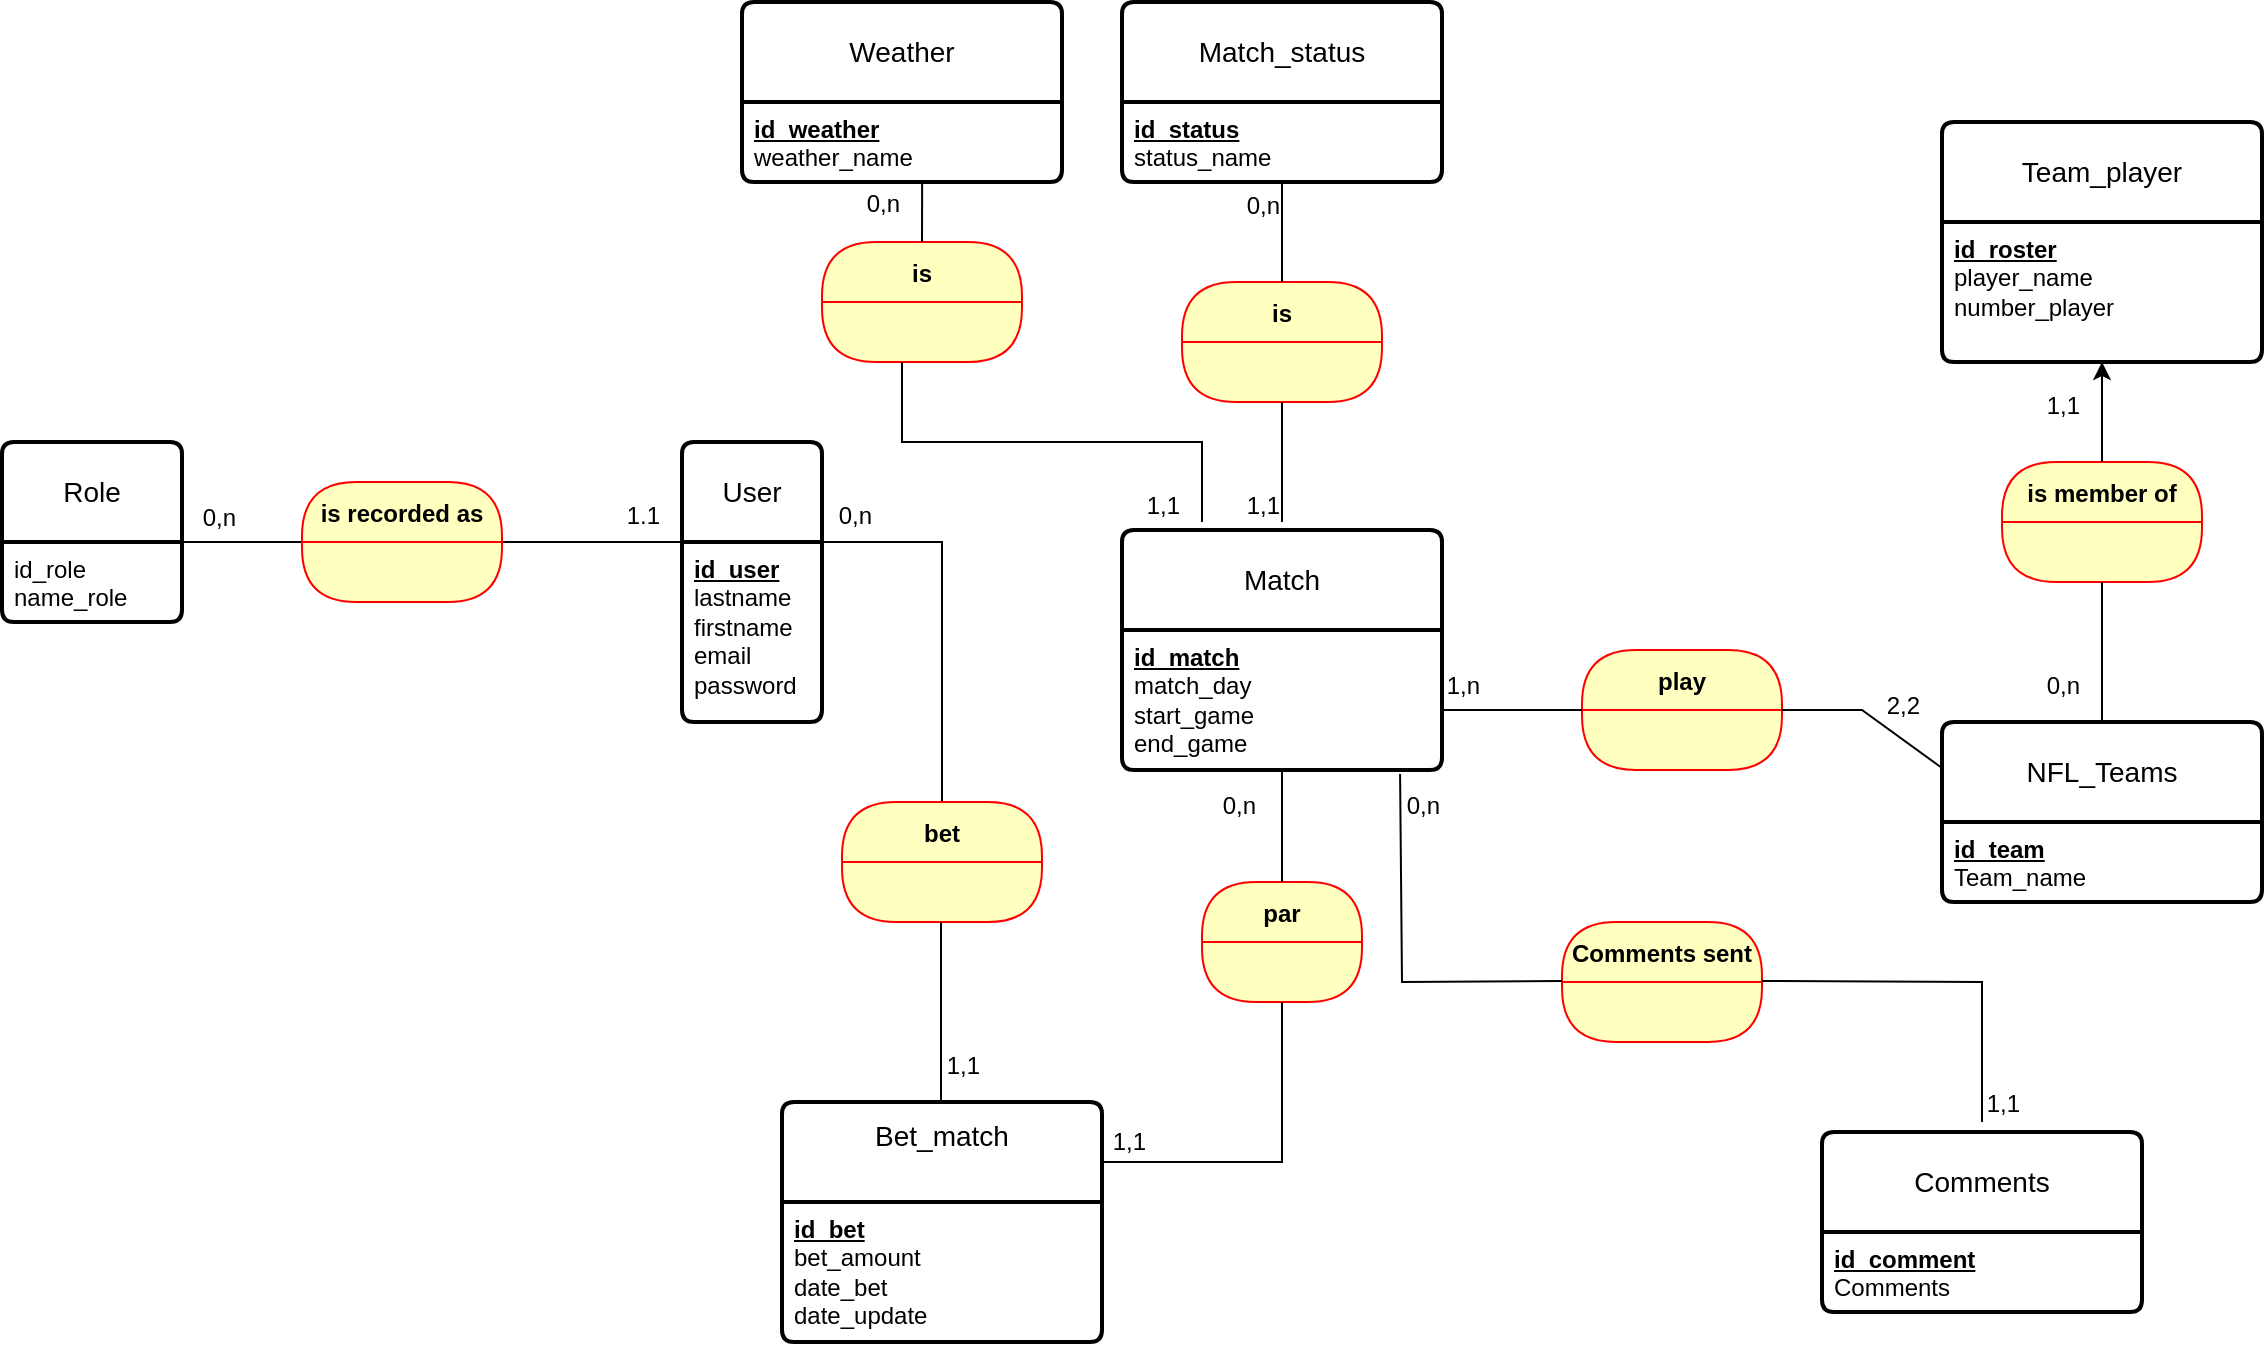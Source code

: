 <mxfile version="21.3.4" type="github">
  <diagram name="Page-1" id="Gw6h3Obzz_ftjXIXXvwf">
    <mxGraphModel dx="1290" dy="511" grid="1" gridSize="10" guides="1" tooltips="1" connect="1" arrows="1" fold="1" page="1" pageScale="1" pageWidth="1169" pageHeight="827" math="0" shadow="0">
      <root>
        <mxCell id="0" />
        <mxCell id="1" parent="0" />
        <mxCell id="wsKt21fqOUYOqHdjAf_r-4" value="Match" style="swimlane;childLayout=stackLayout;horizontal=1;startSize=50;horizontalStack=0;rounded=1;fontSize=14;fontStyle=0;strokeWidth=2;resizeParent=0;resizeLast=1;shadow=0;dashed=0;align=center;arcSize=4;whiteSpace=wrap;html=1;" parent="1" vertex="1">
          <mxGeometry x="580" y="294" width="160" height="120" as="geometry" />
        </mxCell>
        <mxCell id="wsKt21fqOUYOqHdjAf_r-5" value="&lt;div&gt;&lt;b&gt;&lt;u&gt;id_match&lt;/u&gt;&lt;/b&gt;&lt;/div&gt;&lt;div&gt;match_day&lt;br&gt;&lt;/div&gt;&lt;div&gt;start_game&lt;/div&gt;&lt;div&gt;end_game&lt;/div&gt;&lt;div&gt;&lt;br&gt;&lt;/div&gt;&lt;div&gt;&lt;br&gt;&lt;/div&gt;" style="align=left;strokeColor=none;fillColor=none;spacingLeft=4;fontSize=12;verticalAlign=top;resizable=0;rotatable=0;part=1;html=1;" parent="wsKt21fqOUYOqHdjAf_r-4" vertex="1">
          <mxGeometry y="50" width="160" height="70" as="geometry" />
        </mxCell>
        <mxCell id="wsKt21fqOUYOqHdjAf_r-7" value="NFL_Teams" style="swimlane;childLayout=stackLayout;horizontal=1;startSize=50;horizontalStack=0;rounded=1;fontSize=14;fontStyle=0;strokeWidth=2;resizeParent=0;resizeLast=1;shadow=0;dashed=0;align=center;arcSize=4;whiteSpace=wrap;html=1;" parent="1" vertex="1">
          <mxGeometry x="990" y="390" width="160" height="90" as="geometry" />
        </mxCell>
        <mxCell id="wsKt21fqOUYOqHdjAf_r-8" value="&lt;div&gt;&lt;b&gt;&lt;u&gt;id_team&lt;/u&gt;&lt;/b&gt;&lt;/div&gt;&lt;div&gt;Team_name&lt;/div&gt;&lt;div&gt;&lt;br&gt;&lt;/div&gt;" style="align=left;strokeColor=none;fillColor=none;spacingLeft=4;fontSize=12;verticalAlign=top;resizable=0;rotatable=0;part=1;html=1;" parent="wsKt21fqOUYOqHdjAf_r-7" vertex="1">
          <mxGeometry y="50" width="160" height="40" as="geometry" />
        </mxCell>
        <mxCell id="5XFzmEXr4MJCosm6xX2L-1" value="User" style="swimlane;childLayout=stackLayout;horizontal=1;startSize=50;horizontalStack=0;rounded=1;fontSize=14;fontStyle=0;strokeWidth=2;resizeParent=0;resizeLast=1;shadow=0;dashed=0;align=center;arcSize=4;whiteSpace=wrap;html=1;" parent="1" vertex="1">
          <mxGeometry x="360" y="250" width="70" height="140" as="geometry" />
        </mxCell>
        <mxCell id="5XFzmEXr4MJCosm6xX2L-2" value="&lt;div&gt;&lt;b&gt;&lt;u&gt;id_user&lt;/u&gt;&lt;/b&gt;&lt;/div&gt;&lt;div&gt;lastname&lt;/div&gt;&lt;div&gt;firstname&lt;/div&gt;&lt;div&gt;email&lt;/div&gt;&lt;div&gt;password&lt;/div&gt;&lt;div&gt;&lt;br&gt;&lt;/div&gt;&lt;div&gt;&lt;br&gt;&lt;/div&gt;" style="align=left;strokeColor=none;fillColor=none;spacingLeft=4;fontSize=12;verticalAlign=top;resizable=0;rotatable=0;part=1;html=1;" parent="5XFzmEXr4MJCosm6xX2L-1" vertex="1">
          <mxGeometry y="50" width="70" height="90" as="geometry" />
        </mxCell>
        <mxCell id="5XFzmEXr4MJCosm6xX2L-3" value="&lt;div&gt;Bet_match&lt;/div&gt;&lt;div&gt;&lt;br&gt;&lt;/div&gt;" style="swimlane;childLayout=stackLayout;horizontal=1;startSize=50;horizontalStack=0;rounded=1;fontSize=14;fontStyle=0;strokeWidth=2;resizeParent=0;resizeLast=1;shadow=0;dashed=0;align=center;arcSize=4;whiteSpace=wrap;html=1;" parent="1" vertex="1">
          <mxGeometry x="410" y="580" width="160" height="120" as="geometry" />
        </mxCell>
        <mxCell id="5XFzmEXr4MJCosm6xX2L-4" value="&lt;div&gt;&lt;b&gt;&lt;u&gt;id_bet&lt;/u&gt;&lt;/b&gt;&lt;/div&gt;&lt;div&gt;bet_amount&lt;/div&gt;&lt;div&gt;date_bet&lt;/div&gt;date_update" style="align=left;strokeColor=none;fillColor=none;spacingLeft=4;fontSize=12;verticalAlign=top;resizable=0;rotatable=0;part=1;html=1;" parent="5XFzmEXr4MJCosm6xX2L-3" vertex="1">
          <mxGeometry y="50" width="160" height="70" as="geometry" />
        </mxCell>
        <mxCell id="GG5rKBl0zWL7bbtaTnsB-2" value="Match_status" style="swimlane;childLayout=stackLayout;horizontal=1;startSize=50;horizontalStack=0;rounded=1;fontSize=14;fontStyle=0;strokeWidth=2;resizeParent=0;resizeLast=1;shadow=0;dashed=0;align=center;arcSize=4;whiteSpace=wrap;html=1;" vertex="1" parent="1">
          <mxGeometry x="580" y="30" width="160" height="90" as="geometry" />
        </mxCell>
        <mxCell id="GG5rKBl0zWL7bbtaTnsB-3" value="&lt;div&gt;&lt;b&gt;&lt;u&gt;id_status&lt;/u&gt;&lt;/b&gt;&lt;/div&gt;&lt;div&gt;status_name&lt;br&gt;&lt;/div&gt;&lt;br&gt;" style="align=left;strokeColor=none;fillColor=none;spacingLeft=4;fontSize=12;verticalAlign=top;resizable=0;rotatable=0;part=1;html=1;" vertex="1" parent="GG5rKBl0zWL7bbtaTnsB-2">
          <mxGeometry y="50" width="160" height="40" as="geometry" />
        </mxCell>
        <mxCell id="GG5rKBl0zWL7bbtaTnsB-4" value="Team_player" style="swimlane;childLayout=stackLayout;horizontal=1;startSize=50;horizontalStack=0;rounded=1;fontSize=14;fontStyle=0;strokeWidth=2;resizeParent=0;resizeLast=1;shadow=0;dashed=0;align=center;arcSize=4;whiteSpace=wrap;html=1;" vertex="1" parent="1">
          <mxGeometry x="990" y="90" width="160" height="120" as="geometry" />
        </mxCell>
        <mxCell id="GG5rKBl0zWL7bbtaTnsB-5" value="&lt;div&gt;&lt;b&gt;&lt;u&gt;id_roster&lt;/u&gt;&lt;/b&gt;&lt;/div&gt;&lt;div&gt;player_name&lt;/div&gt;&lt;div&gt;number_player&lt;/div&gt;&lt;div&gt;&lt;br&gt;&lt;/div&gt;" style="align=left;strokeColor=none;fillColor=none;spacingLeft=4;fontSize=12;verticalAlign=top;resizable=0;rotatable=0;part=1;html=1;" vertex="1" parent="GG5rKBl0zWL7bbtaTnsB-4">
          <mxGeometry y="50" width="160" height="70" as="geometry" />
        </mxCell>
        <mxCell id="GG5rKBl0zWL7bbtaTnsB-6" value="Role" style="swimlane;childLayout=stackLayout;horizontal=1;startSize=50;horizontalStack=0;rounded=1;fontSize=14;fontStyle=0;strokeWidth=2;resizeParent=0;resizeLast=1;shadow=0;dashed=0;align=center;arcSize=4;whiteSpace=wrap;html=1;" vertex="1" parent="1">
          <mxGeometry x="20" y="250" width="90" height="90" as="geometry" />
        </mxCell>
        <mxCell id="GG5rKBl0zWL7bbtaTnsB-7" value="&lt;div&gt;id_role&lt;/div&gt;&lt;div&gt;name_role&lt;/div&gt;&lt;div&gt;&lt;br&gt;&lt;/div&gt;" style="align=left;strokeColor=none;fillColor=none;spacingLeft=4;fontSize=12;verticalAlign=top;resizable=0;rotatable=0;part=1;html=1;" vertex="1" parent="GG5rKBl0zWL7bbtaTnsB-6">
          <mxGeometry y="50" width="90" height="40" as="geometry" />
        </mxCell>
        <mxCell id="GG5rKBl0zWL7bbtaTnsB-11" value="" style="endArrow=none;html=1;rounded=0;entryX=0;entryY=0;entryDx=0;entryDy=0;exitX=1;exitY=0;exitDx=0;exitDy=0;" edge="1" parent="1" source="GG5rKBl0zWL7bbtaTnsB-7" target="5XFzmEXr4MJCosm6xX2L-2">
          <mxGeometry relative="1" as="geometry">
            <mxPoint x="180" y="300" as="sourcePoint" />
            <mxPoint x="340" y="300" as="targetPoint" />
          </mxGeometry>
        </mxCell>
        <mxCell id="GG5rKBl0zWL7bbtaTnsB-12" value="1.1" style="resizable=0;html=1;whiteSpace=wrap;align=right;verticalAlign=bottom;" connectable="0" vertex="1" parent="GG5rKBl0zWL7bbtaTnsB-11">
          <mxGeometry x="1" relative="1" as="geometry">
            <mxPoint x="-10" y="-5" as="offset" />
          </mxGeometry>
        </mxCell>
        <mxCell id="GG5rKBl0zWL7bbtaTnsB-13" value="0,n" style="resizable=0;html=1;whiteSpace=wrap;align=right;verticalAlign=bottom;" connectable="0" vertex="1" parent="1">
          <mxGeometry x="210" y="270" as="geometry">
            <mxPoint x="-72" y="26" as="offset" />
          </mxGeometry>
        </mxCell>
        <mxCell id="GG5rKBl0zWL7bbtaTnsB-15" value="is recorded as" style="swimlane;fontStyle=1;align=center;verticalAlign=middle;childLayout=stackLayout;horizontal=1;startSize=30;horizontalStack=0;resizeParent=0;resizeLast=1;container=0;fontColor=#000000;collapsible=0;rounded=1;arcSize=30;strokeColor=#ff0000;fillColor=#ffffc0;swimlaneFillColor=#ffffc0;dropTarget=0;" vertex="1" parent="1">
          <mxGeometry x="170" y="270" width="100" height="60" as="geometry" />
        </mxCell>
        <mxCell id="GG5rKBl0zWL7bbtaTnsB-31" value="" style="endArrow=none;html=1;rounded=0;exitX=1;exitY=0;exitDx=0;exitDy=0;" edge="1" parent="1" source="5XFzmEXr4MJCosm6xX2L-2">
          <mxGeometry relative="1" as="geometry">
            <mxPoint x="430" y="300" as="sourcePoint" />
            <mxPoint x="490" y="430" as="targetPoint" />
            <Array as="points">
              <mxPoint x="490" y="300" />
            </Array>
          </mxGeometry>
        </mxCell>
        <mxCell id="GG5rKBl0zWL7bbtaTnsB-30" value="bet" style="swimlane;fontStyle=1;align=center;verticalAlign=middle;childLayout=stackLayout;horizontal=1;startSize=30;horizontalStack=0;resizeParent=0;resizeLast=1;container=0;fontColor=#000000;collapsible=0;rounded=1;arcSize=30;strokeColor=#ff0000;fillColor=#ffffc0;swimlaneFillColor=#ffffc0;dropTarget=0;" vertex="1" parent="1">
          <mxGeometry x="440" y="430" width="100" height="60" as="geometry" />
        </mxCell>
        <mxCell id="GG5rKBl0zWL7bbtaTnsB-34" value="" style="endArrow=none;html=1;rounded=0;" edge="1" parent="1">
          <mxGeometry relative="1" as="geometry">
            <mxPoint x="489.5" y="490" as="sourcePoint" />
            <mxPoint x="489.5" y="580" as="targetPoint" />
          </mxGeometry>
        </mxCell>
        <mxCell id="GG5rKBl0zWL7bbtaTnsB-35" value="1,1" style="resizable=0;html=1;whiteSpace=wrap;align=right;verticalAlign=bottom;" connectable="0" vertex="1" parent="GG5rKBl0zWL7bbtaTnsB-34">
          <mxGeometry x="1" relative="1" as="geometry">
            <mxPoint x="21" y="-10" as="offset" />
          </mxGeometry>
        </mxCell>
        <mxCell id="GG5rKBl0zWL7bbtaTnsB-38" value="0,n" style="resizable=0;html=1;whiteSpace=wrap;align=right;verticalAlign=bottom;" connectable="0" vertex="1" parent="1">
          <mxGeometry x="620" y="480" as="geometry">
            <mxPoint x="-164" y="-185" as="offset" />
          </mxGeometry>
        </mxCell>
        <mxCell id="GG5rKBl0zWL7bbtaTnsB-40" value="par" style="swimlane;fontStyle=1;align=center;verticalAlign=middle;childLayout=stackLayout;horizontal=1;startSize=30;horizontalStack=0;resizeParent=0;resizeLast=1;container=0;fontColor=#000000;collapsible=0;rounded=1;arcSize=30;strokeColor=#ff0000;fillColor=#ffffc0;swimlaneFillColor=#ffffc0;dropTarget=0;" vertex="1" parent="1">
          <mxGeometry x="620" y="470" width="80" height="60" as="geometry" />
        </mxCell>
        <mxCell id="GG5rKBl0zWL7bbtaTnsB-41" value="" style="endArrow=none;html=1;rounded=0;entryX=0.5;entryY=1;entryDx=0;entryDy=0;exitX=0.5;exitY=0;exitDx=0;exitDy=0;" edge="1" parent="1" source="GG5rKBl0zWL7bbtaTnsB-40" target="wsKt21fqOUYOqHdjAf_r-5">
          <mxGeometry relative="1" as="geometry">
            <mxPoint x="580" y="420" as="sourcePoint" />
            <mxPoint x="740" y="420" as="targetPoint" />
            <Array as="points" />
          </mxGeometry>
        </mxCell>
        <mxCell id="GG5rKBl0zWL7bbtaTnsB-43" value="" style="endArrow=none;html=1;rounded=0;entryX=0.5;entryY=1;entryDx=0;entryDy=0;" edge="1" parent="1" target="GG5rKBl0zWL7bbtaTnsB-40">
          <mxGeometry relative="1" as="geometry">
            <mxPoint x="570" y="610" as="sourcePoint" />
            <mxPoint x="720" y="530" as="targetPoint" />
            <Array as="points">
              <mxPoint x="660" y="610" />
            </Array>
          </mxGeometry>
        </mxCell>
        <mxCell id="GG5rKBl0zWL7bbtaTnsB-46" value="is" style="swimlane;fontStyle=1;align=center;verticalAlign=middle;childLayout=stackLayout;horizontal=1;startSize=30;horizontalStack=0;resizeParent=0;resizeLast=1;container=0;fontColor=#000000;collapsible=0;rounded=1;arcSize=30;strokeColor=#ff0000;fillColor=#ffffc0;swimlaneFillColor=#ffffc0;dropTarget=0;" vertex="1" parent="1">
          <mxGeometry x="610" y="170" width="100" height="60" as="geometry" />
        </mxCell>
        <mxCell id="GG5rKBl0zWL7bbtaTnsB-47" value="1,1" style="resizable=0;html=1;whiteSpace=wrap;align=right;verticalAlign=bottom;" connectable="0" vertex="1" parent="1">
          <mxGeometry x="520.5" y="580" as="geometry">
            <mxPoint x="73" y="28" as="offset" />
          </mxGeometry>
        </mxCell>
        <mxCell id="GG5rKBl0zWL7bbtaTnsB-48" value="0,n" style="resizable=0;html=1;whiteSpace=wrap;align=right;verticalAlign=bottom;" connectable="0" vertex="1" parent="1">
          <mxGeometry x="720" y="414" as="geometry">
            <mxPoint x="-72" y="26" as="offset" />
          </mxGeometry>
        </mxCell>
        <mxCell id="GG5rKBl0zWL7bbtaTnsB-49" value="" style="endArrow=none;html=1;rounded=0;exitX=0.5;exitY=1;exitDx=0;exitDy=0;" edge="1" parent="1" source="GG5rKBl0zWL7bbtaTnsB-46">
          <mxGeometry relative="1" as="geometry">
            <mxPoint x="500" y="290" as="sourcePoint" />
            <mxPoint x="660" y="290" as="targetPoint" />
          </mxGeometry>
        </mxCell>
        <mxCell id="GG5rKBl0zWL7bbtaTnsB-50" value="1,1" style="resizable=0;html=1;whiteSpace=wrap;align=right;verticalAlign=bottom;" connectable="0" vertex="1" parent="GG5rKBl0zWL7bbtaTnsB-49">
          <mxGeometry x="1" relative="1" as="geometry" />
        </mxCell>
        <mxCell id="GG5rKBl0zWL7bbtaTnsB-51" value="" style="endArrow=none;html=1;rounded=0;exitX=0.5;exitY=1;exitDx=0;exitDy=0;entryX=0.5;entryY=0;entryDx=0;entryDy=0;" edge="1" parent="1" source="GG5rKBl0zWL7bbtaTnsB-3" target="GG5rKBl0zWL7bbtaTnsB-46">
          <mxGeometry relative="1" as="geometry">
            <mxPoint x="550" y="149.5" as="sourcePoint" />
            <mxPoint x="710" y="149.5" as="targetPoint" />
          </mxGeometry>
        </mxCell>
        <mxCell id="GG5rKBl0zWL7bbtaTnsB-52" value="0,n" style="resizable=0;html=1;whiteSpace=wrap;align=right;verticalAlign=bottom;" connectable="0" vertex="1" parent="GG5rKBl0zWL7bbtaTnsB-51">
          <mxGeometry x="1" relative="1" as="geometry">
            <mxPoint y="-30" as="offset" />
          </mxGeometry>
        </mxCell>
        <mxCell id="GG5rKBl0zWL7bbtaTnsB-58" value="" style="edgeStyle=orthogonalEdgeStyle;rounded=0;orthogonalLoop=1;jettySize=auto;html=1;" edge="1" parent="1" source="GG5rKBl0zWL7bbtaTnsB-53" target="GG5rKBl0zWL7bbtaTnsB-5">
          <mxGeometry relative="1" as="geometry" />
        </mxCell>
        <mxCell id="GG5rKBl0zWL7bbtaTnsB-53" value="is member of" style="swimlane;fontStyle=1;align=center;verticalAlign=middle;childLayout=stackLayout;horizontal=1;startSize=30;horizontalStack=0;resizeParent=0;resizeLast=1;container=0;fontColor=#000000;collapsible=0;rounded=1;arcSize=30;strokeColor=#ff0000;fillColor=#ffffc0;swimlaneFillColor=#ffffc0;dropTarget=0;" vertex="1" parent="1">
          <mxGeometry x="1020" y="260" width="100" height="60" as="geometry" />
        </mxCell>
        <mxCell id="GG5rKBl0zWL7bbtaTnsB-54" value="" style="endArrow=none;html=1;rounded=0;entryX=0.5;entryY=0;entryDx=0;entryDy=0;exitX=0.5;exitY=1;exitDx=0;exitDy=0;" edge="1" parent="1" source="GG5rKBl0zWL7bbtaTnsB-5" target="GG5rKBl0zWL7bbtaTnsB-53">
          <mxGeometry relative="1" as="geometry">
            <mxPoint x="930" y="240" as="sourcePoint" />
            <mxPoint x="1090" y="240" as="targetPoint" />
          </mxGeometry>
        </mxCell>
        <mxCell id="GG5rKBl0zWL7bbtaTnsB-55" value="1,1" style="resizable=0;html=1;whiteSpace=wrap;align=right;verticalAlign=bottom;" connectable="0" vertex="1" parent="GG5rKBl0zWL7bbtaTnsB-54">
          <mxGeometry x="1" relative="1" as="geometry">
            <mxPoint x="-10" y="-20" as="offset" />
          </mxGeometry>
        </mxCell>
        <mxCell id="GG5rKBl0zWL7bbtaTnsB-56" value="" style="endArrow=none;html=1;rounded=0;exitX=0.5;exitY=1;exitDx=0;exitDy=0;entryX=0.5;entryY=0;entryDx=0;entryDy=0;" edge="1" parent="1" source="GG5rKBl0zWL7bbtaTnsB-53" target="wsKt21fqOUYOqHdjAf_r-7">
          <mxGeometry relative="1" as="geometry">
            <mxPoint x="1060" y="330" as="sourcePoint" />
            <mxPoint x="1220" y="330" as="targetPoint" />
          </mxGeometry>
        </mxCell>
        <mxCell id="GG5rKBl0zWL7bbtaTnsB-57" value="0,n" style="resizable=0;html=1;whiteSpace=wrap;align=right;verticalAlign=bottom;" connectable="0" vertex="1" parent="GG5rKBl0zWL7bbtaTnsB-56">
          <mxGeometry x="1" relative="1" as="geometry">
            <mxPoint x="-10" y="-10" as="offset" />
          </mxGeometry>
        </mxCell>
        <mxCell id="GG5rKBl0zWL7bbtaTnsB-59" value="play" style="swimlane;fontStyle=1;align=center;verticalAlign=middle;childLayout=stackLayout;horizontal=1;startSize=30;horizontalStack=0;resizeParent=0;resizeLast=1;container=0;fontColor=#000000;collapsible=0;rounded=1;arcSize=30;strokeColor=#ff0000;fillColor=#ffffc0;swimlaneFillColor=#ffffc0;dropTarget=0;" vertex="1" parent="1">
          <mxGeometry x="810" y="354" width="100" height="60" as="geometry" />
        </mxCell>
        <mxCell id="GG5rKBl0zWL7bbtaTnsB-60" value="" style="endArrow=none;html=1;rounded=0;exitX=1;exitY=0.5;exitDx=0;exitDy=0;" edge="1" parent="1" source="GG5rKBl0zWL7bbtaTnsB-59">
          <mxGeometry relative="1" as="geometry">
            <mxPoint x="830" y="413" as="sourcePoint" />
            <mxPoint x="990" y="413" as="targetPoint" />
            <Array as="points">
              <mxPoint x="950" y="384" />
            </Array>
          </mxGeometry>
        </mxCell>
        <mxCell id="GG5rKBl0zWL7bbtaTnsB-61" value="2,2" style="resizable=0;html=1;whiteSpace=wrap;align=right;verticalAlign=bottom;" connectable="0" vertex="1" parent="GG5rKBl0zWL7bbtaTnsB-60">
          <mxGeometry x="1" relative="1" as="geometry">
            <mxPoint x="-10" y="-23" as="offset" />
          </mxGeometry>
        </mxCell>
        <mxCell id="GG5rKBl0zWL7bbtaTnsB-62" value="" style="endArrow=none;html=1;rounded=0;exitX=1;exitY=0.75;exitDx=0;exitDy=0;" edge="1" parent="1" source="wsKt21fqOUYOqHdjAf_r-4">
          <mxGeometry relative="1" as="geometry">
            <mxPoint x="710" y="383.5" as="sourcePoint" />
            <mxPoint x="810" y="384" as="targetPoint" />
          </mxGeometry>
        </mxCell>
        <mxCell id="GG5rKBl0zWL7bbtaTnsB-63" value="1,n" style="resizable=0;html=1;whiteSpace=wrap;align=right;verticalAlign=bottom;" connectable="0" vertex="1" parent="GG5rKBl0zWL7bbtaTnsB-62">
          <mxGeometry x="1" relative="1" as="geometry">
            <mxPoint x="-50" y="-4" as="offset" />
          </mxGeometry>
        </mxCell>
        <mxCell id="GG5rKBl0zWL7bbtaTnsB-64" value="Weather" style="swimlane;childLayout=stackLayout;horizontal=1;startSize=50;horizontalStack=0;rounded=1;fontSize=14;fontStyle=0;strokeWidth=2;resizeParent=0;resizeLast=1;shadow=0;dashed=0;align=center;arcSize=4;whiteSpace=wrap;html=1;" vertex="1" parent="1">
          <mxGeometry x="390" y="30" width="160" height="90" as="geometry" />
        </mxCell>
        <mxCell id="GG5rKBl0zWL7bbtaTnsB-65" value="&lt;div&gt;&lt;b&gt;&lt;u&gt;id_weather&lt;/u&gt;&lt;/b&gt;&lt;/div&gt;&lt;div&gt;weather_name&lt;br&gt;&lt;/div&gt;" style="align=left;strokeColor=none;fillColor=none;spacingLeft=4;fontSize=12;verticalAlign=top;resizable=0;rotatable=0;part=1;html=1;" vertex="1" parent="GG5rKBl0zWL7bbtaTnsB-64">
          <mxGeometry y="50" width="160" height="40" as="geometry" />
        </mxCell>
        <mxCell id="GG5rKBl0zWL7bbtaTnsB-66" value="is" style="swimlane;fontStyle=1;align=center;verticalAlign=middle;childLayout=stackLayout;horizontal=1;startSize=30;horizontalStack=0;resizeParent=0;resizeLast=1;container=0;fontColor=#000000;collapsible=0;rounded=1;arcSize=30;strokeColor=#ff0000;fillColor=#ffffc0;swimlaneFillColor=#ffffc0;dropTarget=0;" vertex="1" parent="1">
          <mxGeometry x="430" y="150" width="100" height="60" as="geometry" />
        </mxCell>
        <mxCell id="GG5rKBl0zWL7bbtaTnsB-67" value="" style="endArrow=none;html=1;rounded=0;" edge="1" parent="1">
          <mxGeometry relative="1" as="geometry">
            <mxPoint x="470" y="210" as="sourcePoint" />
            <mxPoint x="620" y="290" as="targetPoint" />
            <Array as="points">
              <mxPoint x="470" y="250" />
              <mxPoint x="620" y="250" />
            </Array>
          </mxGeometry>
        </mxCell>
        <mxCell id="GG5rKBl0zWL7bbtaTnsB-68" value="1,1" style="resizable=0;html=1;whiteSpace=wrap;align=right;verticalAlign=bottom;" connectable="0" vertex="1" parent="GG5rKBl0zWL7bbtaTnsB-67">
          <mxGeometry x="1" relative="1" as="geometry">
            <mxPoint x="-10" as="offset" />
          </mxGeometry>
        </mxCell>
        <mxCell id="GG5rKBl0zWL7bbtaTnsB-69" value="" style="endArrow=none;html=1;rounded=0;exitX=0.563;exitY=1;exitDx=0;exitDy=0;exitPerimeter=0;entryX=0.5;entryY=0;entryDx=0;entryDy=0;" edge="1" parent="1" source="GG5rKBl0zWL7bbtaTnsB-65" target="GG5rKBl0zWL7bbtaTnsB-66">
          <mxGeometry relative="1" as="geometry">
            <mxPoint x="330" y="149" as="sourcePoint" />
            <mxPoint x="480" y="150" as="targetPoint" />
          </mxGeometry>
        </mxCell>
        <mxCell id="GG5rKBl0zWL7bbtaTnsB-70" value="0,n" style="resizable=0;html=1;whiteSpace=wrap;align=right;verticalAlign=bottom;" connectable="0" vertex="1" parent="GG5rKBl0zWL7bbtaTnsB-69">
          <mxGeometry x="1" relative="1" as="geometry">
            <mxPoint x="-10" y="-10" as="offset" />
          </mxGeometry>
        </mxCell>
        <mxCell id="GG5rKBl0zWL7bbtaTnsB-71" value="Comments" style="swimlane;childLayout=stackLayout;horizontal=1;startSize=50;horizontalStack=0;rounded=1;fontSize=14;fontStyle=0;strokeWidth=2;resizeParent=0;resizeLast=1;shadow=0;dashed=0;align=center;arcSize=4;whiteSpace=wrap;html=1;" vertex="1" parent="1">
          <mxGeometry x="930" y="595" width="160" height="90" as="geometry" />
        </mxCell>
        <mxCell id="GG5rKBl0zWL7bbtaTnsB-72" value="&lt;div&gt;&lt;b&gt;&lt;u&gt;id_comment&lt;/u&gt;&lt;/b&gt;&lt;/div&gt;&lt;div&gt;Comments&lt;/div&gt;&lt;div&gt;&lt;br&gt;&lt;/div&gt;" style="align=left;strokeColor=none;fillColor=none;spacingLeft=4;fontSize=12;verticalAlign=top;resizable=0;rotatable=0;part=1;html=1;" vertex="1" parent="GG5rKBl0zWL7bbtaTnsB-71">
          <mxGeometry y="50" width="160" height="40" as="geometry" />
        </mxCell>
        <mxCell id="GG5rKBl0zWL7bbtaTnsB-73" value="Comments sent" style="swimlane;fontStyle=1;align=center;verticalAlign=middle;childLayout=stackLayout;horizontal=1;startSize=30;horizontalStack=0;resizeParent=0;resizeLast=1;container=0;fontColor=#000000;collapsible=0;rounded=1;arcSize=30;strokeColor=#ff0000;fillColor=#ffffc0;swimlaneFillColor=#ffffc0;dropTarget=0;" vertex="1" parent="1">
          <mxGeometry x="800" y="490" width="100" height="60" as="geometry" />
        </mxCell>
        <mxCell id="GG5rKBl0zWL7bbtaTnsB-74" value="" style="endArrow=none;html=1;rounded=0;" edge="1" parent="1">
          <mxGeometry relative="1" as="geometry">
            <mxPoint x="900" y="519.5" as="sourcePoint" />
            <mxPoint x="1010" y="590" as="targetPoint" />
            <Array as="points">
              <mxPoint x="1010" y="520" />
            </Array>
          </mxGeometry>
        </mxCell>
        <mxCell id="GG5rKBl0zWL7bbtaTnsB-75" value="1,1" style="resizable=0;html=1;whiteSpace=wrap;align=right;verticalAlign=bottom;" connectable="0" vertex="1" parent="GG5rKBl0zWL7bbtaTnsB-74">
          <mxGeometry x="1" relative="1" as="geometry">
            <mxPoint x="20" as="offset" />
          </mxGeometry>
        </mxCell>
        <mxCell id="GG5rKBl0zWL7bbtaTnsB-76" value="" style="endArrow=none;html=1;rounded=0;exitX=0.869;exitY=1.029;exitDx=0;exitDy=0;exitPerimeter=0;" edge="1" parent="1" source="wsKt21fqOUYOqHdjAf_r-5">
          <mxGeometry relative="1" as="geometry">
            <mxPoint x="640" y="519.5" as="sourcePoint" />
            <mxPoint x="800" y="519.5" as="targetPoint" />
            <Array as="points">
              <mxPoint x="720" y="520" />
            </Array>
          </mxGeometry>
        </mxCell>
        <mxCell id="GG5rKBl0zWL7bbtaTnsB-77" value="0,n" style="resizable=0;html=1;whiteSpace=wrap;align=right;verticalAlign=bottom;" connectable="0" vertex="1" parent="GG5rKBl0zWL7bbtaTnsB-76">
          <mxGeometry x="1" relative="1" as="geometry">
            <mxPoint x="-60" y="-79" as="offset" />
          </mxGeometry>
        </mxCell>
      </root>
    </mxGraphModel>
  </diagram>
</mxfile>
